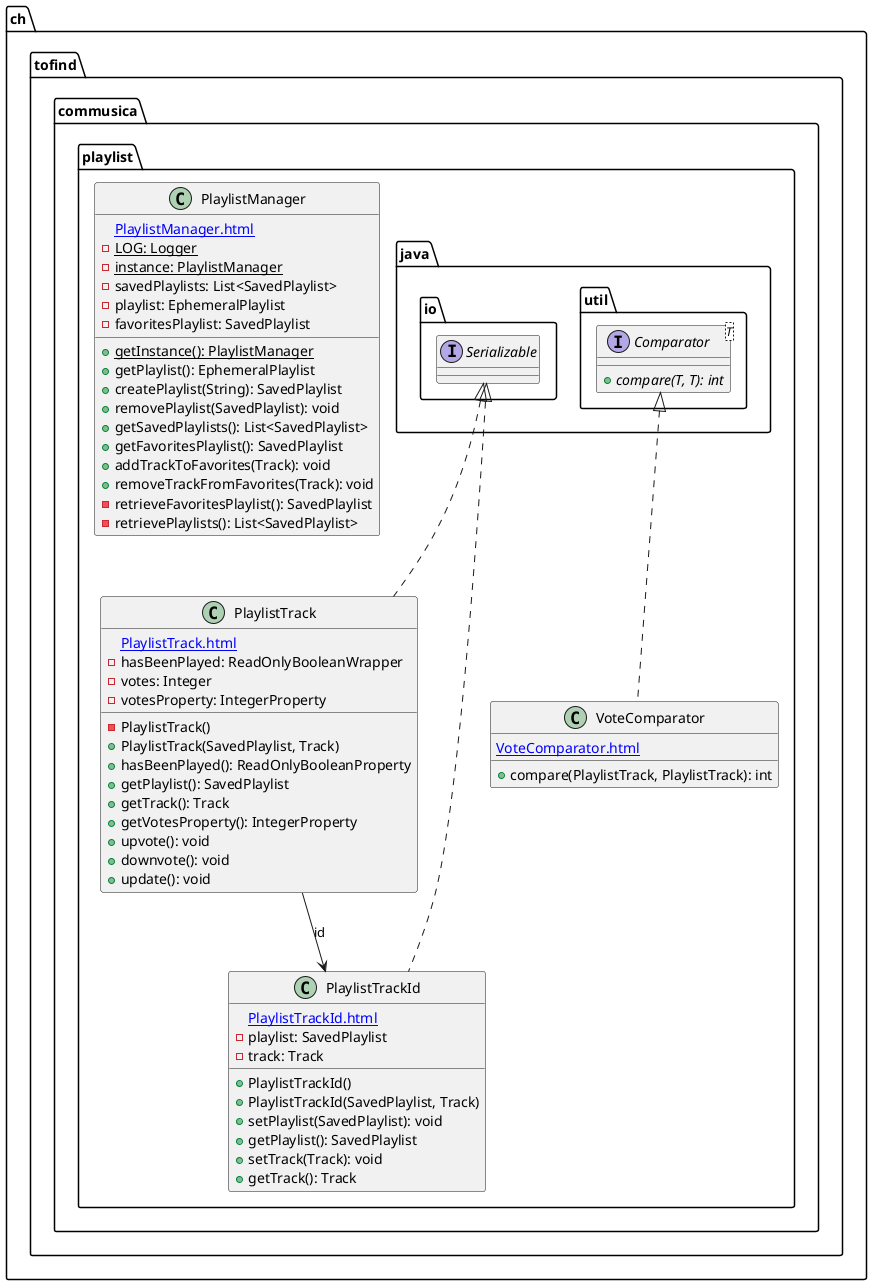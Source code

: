 @startuml

    namespace ch.tofind.commusica.playlist {

        class PlaylistTrack {
            [[PlaylistTrack.html]]
            -hasBeenPlayed: ReadOnlyBooleanWrapper
            -votes: Integer
            -votesProperty: IntegerProperty
            -PlaylistTrack()
            +PlaylistTrack(SavedPlaylist, Track)
            +hasBeenPlayed(): ReadOnlyBooleanProperty
            +getPlaylist(): SavedPlaylist
            +getTrack(): Track
            +getVotesProperty(): IntegerProperty
            +upvote(): void
            +downvote(): void
            +update(): void
        }

        class PlaylistManager {
            [[PlaylistManager.html]]
            {static} -LOG: Logger
            {static} -instance: PlaylistManager
            -savedPlaylists: List<SavedPlaylist>
            -playlist: EphemeralPlaylist
            -favoritesPlaylist: SavedPlaylist
            {static} +getInstance(): PlaylistManager
            +getPlaylist(): EphemeralPlaylist
            +createPlaylist(String): SavedPlaylist
            +removePlaylist(SavedPlaylist): void
            +getSavedPlaylists(): List<SavedPlaylist>
            +getFavoritesPlaylist(): SavedPlaylist
            +addTrackToFavorites(Track): void
            +removeTrackFromFavorites(Track): void
            -retrieveFavoritesPlaylist(): SavedPlaylist
            -retrievePlaylists(): List<SavedPlaylist>
        }

        class VoteComparator {
            [[VoteComparator.html]]
            +compare(PlaylistTrack, PlaylistTrack): int
        }

        class PlaylistTrackId {
            [[PlaylistTrackId.html]]
            -playlist: SavedPlaylist
            -track: Track
            +PlaylistTrackId()
            +PlaylistTrackId(SavedPlaylist, Track)
            +setPlaylist(SavedPlaylist): void
            +getPlaylist(): SavedPlaylist
            +setTrack(Track): void
            +getTrack(): Track
        }

        interface java.io.Serializable
        java.io.Serializable <|.. PlaylistTrack

        interface java.util.Comparator<T> {
            {abstract} +compare(T, T): int
        }
        java.util.Comparator <|.. VoteComparator

        java.io.Serializable <|.. PlaylistTrackId

        PlaylistTrack --> PlaylistTrackId: id

    }

@enduml

